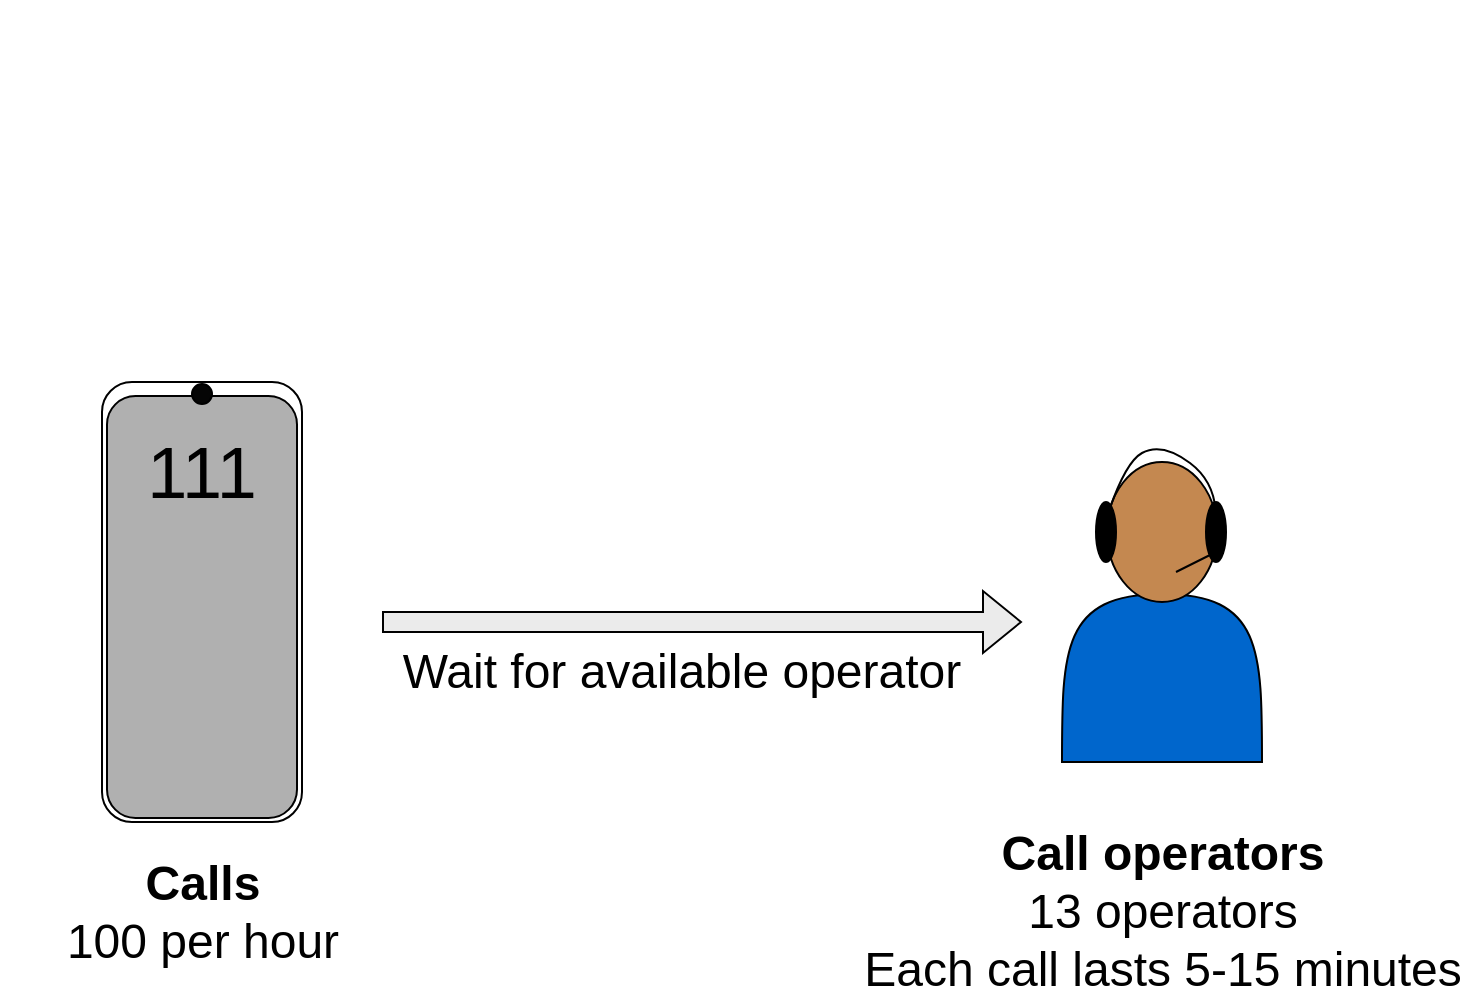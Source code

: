 <mxfile version="24.7.17">
  <diagram name="Page-1" id="NLeWijuplnK_P19Hk09n">
    <mxGraphModel dx="1034" dy="1180" grid="1" gridSize="10" guides="1" tooltips="1" connect="1" arrows="1" fold="1" page="1" pageScale="1" pageWidth="827" pageHeight="1169" math="0" shadow="0">
      <root>
        <mxCell id="0" />
        <mxCell id="1" parent="0" />
        <mxCell id="r9qKXJP48PfzUs8szVPf-1" value="" style="rounded=1;whiteSpace=wrap;html=1;" parent="1" vertex="1">
          <mxGeometry x="50" y="190" width="100" height="220" as="geometry" />
        </mxCell>
        <mxCell id="r9qKXJP48PfzUs8szVPf-2" value="" style="rounded=1;whiteSpace=wrap;html=1;fillColor=#B0B0B0;" parent="1" vertex="1">
          <mxGeometry x="52.5" y="197" width="95" height="211" as="geometry" />
        </mxCell>
        <mxCell id="r9qKXJP48PfzUs8szVPf-3" value="" style="ellipse;whiteSpace=wrap;html=1;aspect=fixed;" parent="1" vertex="1">
          <mxGeometry height="30" as="geometry" />
        </mxCell>
        <mxCell id="r9qKXJP48PfzUs8szVPf-4" value="" style="ellipse;whiteSpace=wrap;html=1;aspect=fixed;fillColor=#050505;" parent="1" vertex="1">
          <mxGeometry x="95" y="191" width="10" height="10" as="geometry" />
        </mxCell>
        <mxCell id="r9qKXJP48PfzUs8szVPf-5" value="&lt;font style=&quot;font-size: 36px;&quot;&gt;111&lt;/font&gt;" style="text;html=1;align=center;verticalAlign=middle;whiteSpace=wrap;rounded=0;" parent="1" vertex="1">
          <mxGeometry x="70" y="220" width="60" height="30" as="geometry" />
        </mxCell>
        <mxCell id="r9qKXJP48PfzUs8szVPf-6" value="&lt;font style=&quot;font-size: 24px;&quot;&gt;&lt;b&gt;Calls&lt;/b&gt;&lt;/font&gt;&lt;div&gt;&lt;font style=&quot;font-size: 24px;&quot;&gt;100 per hour&lt;/font&gt;&lt;/div&gt;" style="text;html=1;align=center;verticalAlign=middle;whiteSpace=wrap;rounded=0;" parent="1" vertex="1">
          <mxGeometry x="19.75" y="440" width="160.5" height="30" as="geometry" />
        </mxCell>
        <mxCell id="r9qKXJP48PfzUs8szVPf-7" value="" style="shape=flexArrow;endArrow=classic;html=1;rounded=0;fillColor=#EBEBEB;" parent="1" edge="1">
          <mxGeometry width="50" height="50" relative="1" as="geometry">
            <mxPoint x="190" y="310" as="sourcePoint" />
            <mxPoint x="510" y="310" as="targetPoint" />
          </mxGeometry>
        </mxCell>
        <mxCell id="r9qKXJP48PfzUs8szVPf-18" value="&lt;span style=&quot;font-size: 24px;&quot;&gt;Wait for available operator&lt;/span&gt;" style="text;html=1;align=center;verticalAlign=middle;whiteSpace=wrap;rounded=0;" parent="1" vertex="1">
          <mxGeometry x="180.25" y="320" width="320" height="30" as="geometry" />
        </mxCell>
        <mxCell id="r9qKXJP48PfzUs8szVPf-19" value="" style="group" parent="1" vertex="1" connectable="0">
          <mxGeometry x="530" y="220" width="100" height="160" as="geometry" />
        </mxCell>
        <mxCell id="r9qKXJP48PfzUs8szVPf-8" value="" style="shape=actor;whiteSpace=wrap;html=1;fillColor=#0066CC;" parent="r9qKXJP48PfzUs8szVPf-19" vertex="1">
          <mxGeometry y="20" width="100" height="140" as="geometry" />
        </mxCell>
        <mxCell id="r9qKXJP48PfzUs8szVPf-11" value="" style="ellipse;whiteSpace=wrap;html=1;rotation=-90;fillColor=#C48850;" parent="r9qKXJP48PfzUs8szVPf-19" vertex="1">
          <mxGeometry x="15" y="17.5" width="70" height="55" as="geometry" />
        </mxCell>
        <mxCell id="r9qKXJP48PfzUs8szVPf-13" value="" style="ellipse;whiteSpace=wrap;html=1;rotation=90;fillColor=#000000;strokeColor=default;" parent="r9qKXJP48PfzUs8szVPf-19" vertex="1">
          <mxGeometry x="7" y="40" width="30" height="10" as="geometry" />
        </mxCell>
        <mxCell id="r9qKXJP48PfzUs8szVPf-14" value="" style="ellipse;whiteSpace=wrap;html=1;rotation=90;fillColor=#000000;" parent="r9qKXJP48PfzUs8szVPf-19" vertex="1">
          <mxGeometry x="62" y="40" width="30" height="10" as="geometry" />
        </mxCell>
        <mxCell id="r9qKXJP48PfzUs8szVPf-16" value="" style="curved=1;endArrow=classic;html=1;rounded=0;entryX=0;entryY=0.5;entryDx=0;entryDy=0;strokeColor=default;" parent="r9qKXJP48PfzUs8szVPf-19" edge="1">
          <mxGeometry width="50" height="50" relative="1" as="geometry">
            <mxPoint x="19.5" y="47" as="sourcePoint" />
            <mxPoint x="76.5" y="47" as="targetPoint" />
            <Array as="points">
              <mxPoint x="30" y="11" />
              <mxPoint x="50" />
              <mxPoint x="78" y="21" />
            </Array>
          </mxGeometry>
        </mxCell>
        <mxCell id="r9qKXJP48PfzUs8szVPf-17" value="" style="endArrow=none;html=1;rounded=0;" parent="r9qKXJP48PfzUs8szVPf-19" edge="1">
          <mxGeometry width="50" height="50" relative="1" as="geometry">
            <mxPoint x="77" y="55" as="sourcePoint" />
            <mxPoint x="57" y="65" as="targetPoint" />
          </mxGeometry>
        </mxCell>
        <mxCell id="r9qKXJP48PfzUs8szVPf-20" value="&lt;span style=&quot;font-size: 24px;&quot;&gt;&lt;b&gt;Call operators&lt;/b&gt;&lt;/span&gt;&lt;div&gt;&lt;span style=&quot;font-size: 24px;&quot;&gt;13 operators&lt;/span&gt;&lt;/div&gt;&lt;div&gt;&lt;span style=&quot;font-size: 24px;&quot;&gt;Each call lasts 5-15 minutes&lt;/span&gt;&lt;/div&gt;" style="text;html=1;align=center;verticalAlign=middle;whiteSpace=wrap;rounded=0;" parent="1" vertex="1">
          <mxGeometry x="422.56" y="440" width="314.87" height="30" as="geometry" />
        </mxCell>
      </root>
    </mxGraphModel>
  </diagram>
</mxfile>
